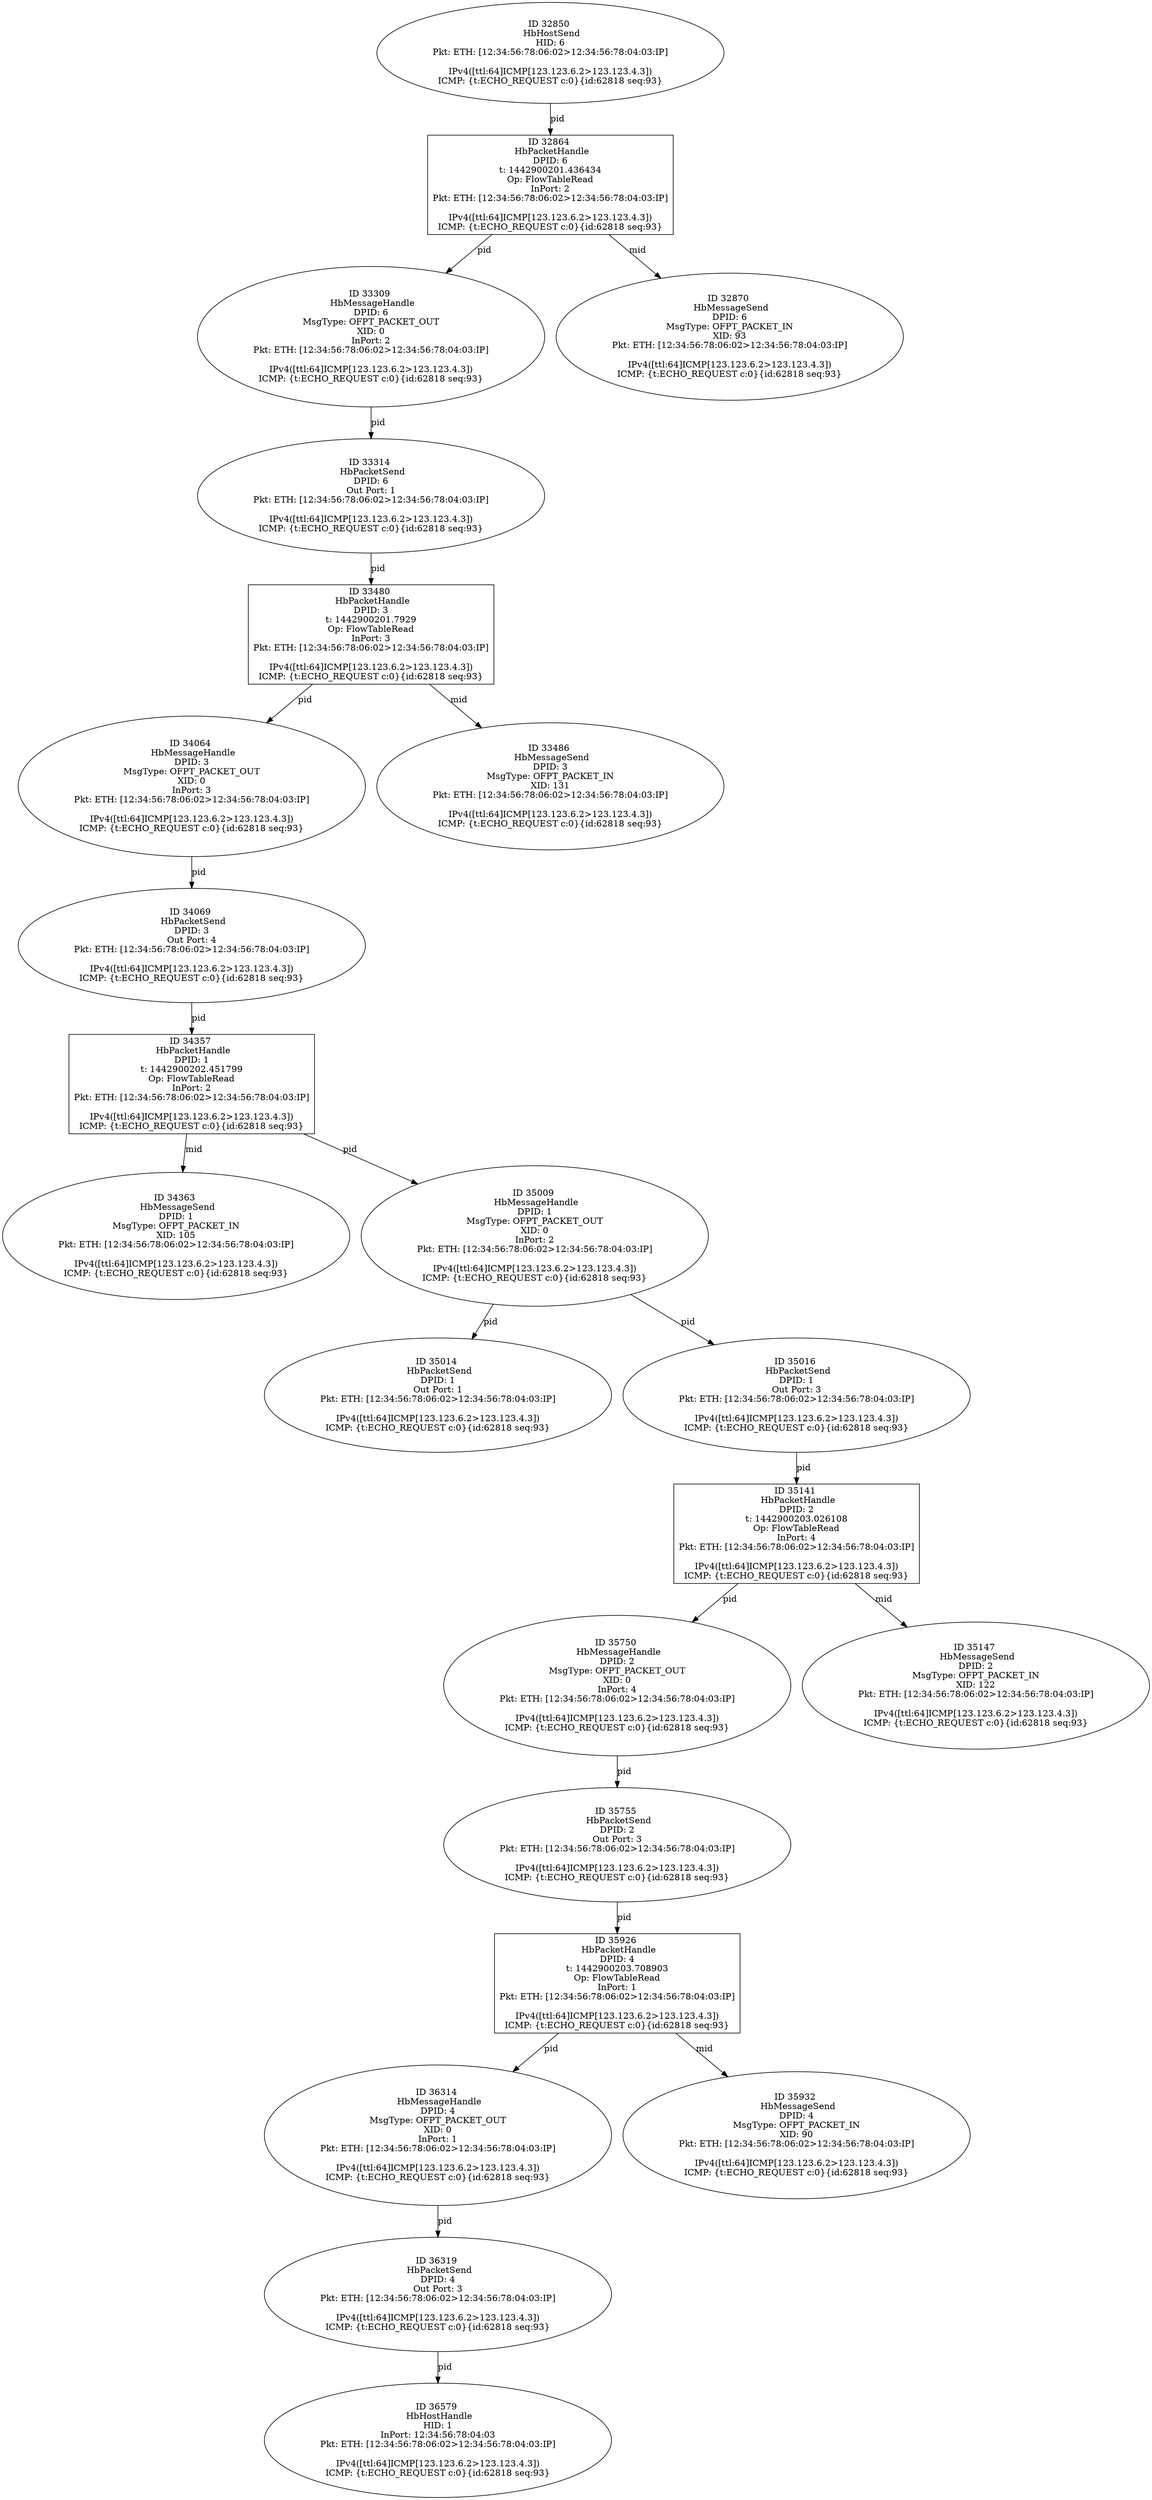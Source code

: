 strict digraph G {
34064 [shape=oval, event=<hb_events.HbMessageHandle object at 0x10ede1a10>, label="ID 34064 
 HbMessageHandle
DPID: 3
MsgType: OFPT_PACKET_OUT
XID: 0
InPort: 3
Pkt: ETH: [12:34:56:78:06:02>12:34:56:78:04:03:IP]

IPv4([ttl:64]ICMP[123.123.6.2>123.123.4.3])
ICMP: {t:ECHO_REQUEST c:0}{id:62818 seq:93}"];
34069 [shape=oval, event=<hb_events.HbPacketSend object at 0x10eddaa50>, label="ID 34069 
 HbPacketSend
DPID: 3
Out Port: 4
Pkt: ETH: [12:34:56:78:06:02>12:34:56:78:04:03:IP]

IPv4([ttl:64]ICMP[123.123.6.2>123.123.4.3])
ICMP: {t:ECHO_REQUEST c:0}{id:62818 seq:93}"];
33309 [shape=oval, event=<hb_events.HbMessageHandle object at 0x10ec7f050>, label="ID 33309 
 HbMessageHandle
DPID: 6
MsgType: OFPT_PACKET_OUT
XID: 0
InPort: 2
Pkt: ETH: [12:34:56:78:06:02>12:34:56:78:04:03:IP]

IPv4([ttl:64]ICMP[123.123.6.2>123.123.4.3])
ICMP: {t:ECHO_REQUEST c:0}{id:62818 seq:93}"];
33314 [shape=oval, event=<hb_events.HbPacketSend object at 0x10ec7f550>, label="ID 33314 
 HbPacketSend
DPID: 6
Out Port: 1
Pkt: ETH: [12:34:56:78:06:02>12:34:56:78:04:03:IP]

IPv4([ttl:64]ICMP[123.123.6.2>123.123.4.3])
ICMP: {t:ECHO_REQUEST c:0}{id:62818 seq:93}"];
35750 [shape=oval, event=<hb_events.HbMessageHandle object at 0x10f2ef2d0>, label="ID 35750 
 HbMessageHandle
DPID: 2
MsgType: OFPT_PACKET_OUT
XID: 0
InPort: 4
Pkt: ETH: [12:34:56:78:06:02>12:34:56:78:04:03:IP]

IPv4([ttl:64]ICMP[123.123.6.2>123.123.4.3])
ICMP: {t:ECHO_REQUEST c:0}{id:62818 seq:93}"];
35755 [shape=oval, event=<hb_events.HbPacketSend object at 0x10f2ef6d0>, label="ID 35755 
 HbPacketSend
DPID: 2
Out Port: 3
Pkt: ETH: [12:34:56:78:06:02>12:34:56:78:04:03:IP]

IPv4([ttl:64]ICMP[123.123.6.2>123.123.4.3])
ICMP: {t:ECHO_REQUEST c:0}{id:62818 seq:93}"];
33480 [shape=box, event=<hb_events.HbPacketHandle object at 0x10ecc0810>, label="ID 33480 
 HbPacketHandle
DPID: 3
t: 1442900201.7929
Op: FlowTableRead
InPort: 3
Pkt: ETH: [12:34:56:78:06:02>12:34:56:78:04:03:IP]

IPv4([ttl:64]ICMP[123.123.6.2>123.123.4.3])
ICMP: {t:ECHO_REQUEST c:0}{id:62818 seq:93}"];
34357 [shape=box, event=<hb_events.HbPacketHandle object at 0x10ee90790>, label="ID 34357 
 HbPacketHandle
DPID: 1
t: 1442900202.451799
Op: FlowTableRead
InPort: 2
Pkt: ETH: [12:34:56:78:06:02>12:34:56:78:04:03:IP]

IPv4([ttl:64]ICMP[123.123.6.2>123.123.4.3])
ICMP: {t:ECHO_REQUEST c:0}{id:62818 seq:93}"];
34363 [shape=oval, event=<hb_events.HbMessageSend object at 0x10ee90f50>, label="ID 34363 
 HbMessageSend
DPID: 1
MsgType: OFPT_PACKET_IN
XID: 105
Pkt: ETH: [12:34:56:78:06:02>12:34:56:78:04:03:IP]

IPv4([ttl:64]ICMP[123.123.6.2>123.123.4.3])
ICMP: {t:ECHO_REQUEST c:0}{id:62818 seq:93}"];
35009 [shape=oval, event=<hb_events.HbMessageHandle object at 0x10f073c90>, label="ID 35009 
 HbMessageHandle
DPID: 1
MsgType: OFPT_PACKET_OUT
XID: 0
InPort: 2
Pkt: ETH: [12:34:56:78:06:02>12:34:56:78:04:03:IP]

IPv4([ttl:64]ICMP[123.123.6.2>123.123.4.3])
ICMP: {t:ECHO_REQUEST c:0}{id:62818 seq:93}"];
35141 [shape=box, event=<hb_events.HbPacketHandle object at 0x10f0c7290>, label="ID 35141 
 HbPacketHandle
DPID: 2
t: 1442900203.026108
Op: FlowTableRead
InPort: 4
Pkt: ETH: [12:34:56:78:06:02>12:34:56:78:04:03:IP]

IPv4([ttl:64]ICMP[123.123.6.2>123.123.4.3])
ICMP: {t:ECHO_REQUEST c:0}{id:62818 seq:93}"];
35014 [shape=oval, event=<hb_events.HbPacketSend object at 0x10f05f710>, label="ID 35014 
 HbPacketSend
DPID: 1
Out Port: 1
Pkt: ETH: [12:34:56:78:06:02>12:34:56:78:04:03:IP]

IPv4([ttl:64]ICMP[123.123.6.2>123.123.4.3])
ICMP: {t:ECHO_REQUEST c:0}{id:62818 seq:93}"];
35016 [shape=oval, event=<hb_events.HbPacketSend object at 0x10f05f390>, label="ID 35016 
 HbPacketSend
DPID: 1
Out Port: 3
Pkt: ETH: [12:34:56:78:06:02>12:34:56:78:04:03:IP]

IPv4([ttl:64]ICMP[123.123.6.2>123.123.4.3])
ICMP: {t:ECHO_REQUEST c:0}{id:62818 seq:93}"];
35147 [shape=oval, event=<hb_events.HbMessageSend object at 0x10f0d5350>, label="ID 35147 
 HbMessageSend
DPID: 2
MsgType: OFPT_PACKET_IN
XID: 122
Pkt: ETH: [12:34:56:78:06:02>12:34:56:78:04:03:IP]

IPv4([ttl:64]ICMP[123.123.6.2>123.123.4.3])
ICMP: {t:ECHO_REQUEST c:0}{id:62818 seq:93}"];
33486 [shape=oval, event=<hb_events.HbMessageSend object at 0x10ecbe690>, label="ID 33486 
 HbMessageSend
DPID: 3
MsgType: OFPT_PACKET_IN
XID: 131
Pkt: ETH: [12:34:56:78:06:02>12:34:56:78:04:03:IP]

IPv4([ttl:64]ICMP[123.123.6.2>123.123.4.3])
ICMP: {t:ECHO_REQUEST c:0}{id:62818 seq:93}"];
32850 [shape=oval, event=<hb_events.HbHostSend object at 0x10ebc52d0>, label="ID 32850 
 HbHostSend
HID: 6
Pkt: ETH: [12:34:56:78:06:02>12:34:56:78:04:03:IP]

IPv4([ttl:64]ICMP[123.123.6.2>123.123.4.3])
ICMP: {t:ECHO_REQUEST c:0}{id:62818 seq:93}"];
35926 [shape=box, event=<hb_events.HbPacketHandle object at 0x10f3b4950>, label="ID 35926 
 HbPacketHandle
DPID: 4
t: 1442900203.708903
Op: FlowTableRead
InPort: 1
Pkt: ETH: [12:34:56:78:06:02>12:34:56:78:04:03:IP]

IPv4([ttl:64]ICMP[123.123.6.2>123.123.4.3])
ICMP: {t:ECHO_REQUEST c:0}{id:62818 seq:93}"];
36314 [shape=oval, event=<hb_events.HbMessageHandle object at 0x10f54e190>, label="ID 36314 
 HbMessageHandle
DPID: 4
MsgType: OFPT_PACKET_OUT
XID: 0
InPort: 1
Pkt: ETH: [12:34:56:78:06:02>12:34:56:78:04:03:IP]

IPv4([ttl:64]ICMP[123.123.6.2>123.123.4.3])
ICMP: {t:ECHO_REQUEST c:0}{id:62818 seq:93}"];
35932 [shape=oval, event=<hb_events.HbMessageSend object at 0x10f3c24d0>, label="ID 35932 
 HbMessageSend
DPID: 4
MsgType: OFPT_PACKET_IN
XID: 90
Pkt: ETH: [12:34:56:78:06:02>12:34:56:78:04:03:IP]

IPv4([ttl:64]ICMP[123.123.6.2>123.123.4.3])
ICMP: {t:ECHO_REQUEST c:0}{id:62818 seq:93}"];
36319 [shape=oval, event=<hb_events.HbPacketSend object at 0x10f54e710>, label="ID 36319 
 HbPacketSend
DPID: 4
Out Port: 3
Pkt: ETH: [12:34:56:78:06:02>12:34:56:78:04:03:IP]

IPv4([ttl:64]ICMP[123.123.6.2>123.123.4.3])
ICMP: {t:ECHO_REQUEST c:0}{id:62818 seq:93}"];
32864 [shape=box, event=<hb_events.HbPacketHandle object at 0x10ebc5bd0>, label="ID 32864 
 HbPacketHandle
DPID: 6
t: 1442900201.436434
Op: FlowTableRead
InPort: 2
Pkt: ETH: [12:34:56:78:06:02>12:34:56:78:04:03:IP]

IPv4([ttl:64]ICMP[123.123.6.2>123.123.4.3])
ICMP: {t:ECHO_REQUEST c:0}{id:62818 seq:93}"];
36579 [shape=oval, event=<hb_events.HbHostHandle object at 0x10f6d18d0>, label="ID 36579 
 HbHostHandle
HID: 1
InPort: 12:34:56:78:04:03
Pkt: ETH: [12:34:56:78:06:02>12:34:56:78:04:03:IP]

IPv4([ttl:64]ICMP[123.123.6.2>123.123.4.3])
ICMP: {t:ECHO_REQUEST c:0}{id:62818 seq:93}"];
32870 [shape=oval, event=<hb_events.HbMessageSend object at 0x10ebcc3d0>, label="ID 32870 
 HbMessageSend
DPID: 6
MsgType: OFPT_PACKET_IN
XID: 93
Pkt: ETH: [12:34:56:78:06:02>12:34:56:78:04:03:IP]

IPv4([ttl:64]ICMP[123.123.6.2>123.123.4.3])
ICMP: {t:ECHO_REQUEST c:0}{id:62818 seq:93}"];
34064 -> 34069  [rel=pid, label=pid];
34069 -> 34357  [rel=pid, label=pid];
33309 -> 33314  [rel=pid, label=pid];
33314 -> 33480  [rel=pid, label=pid];
35750 -> 35755  [rel=pid, label=pid];
35755 -> 35926  [rel=pid, label=pid];
35016 -> 35141  [rel=pid, label=pid];
34357 -> 35009  [rel=pid, label=pid];
34357 -> 34363  [rel=mid, label=mid];
35009 -> 35016  [rel=pid, label=pid];
35009 -> 35014  [rel=pid, label=pid];
35141 -> 35147  [rel=mid, label=mid];
35141 -> 35750  [rel=pid, label=pid];
33480 -> 34064  [rel=pid, label=pid];
33480 -> 33486  [rel=mid, label=mid];
32850 -> 32864  [rel=pid, label=pid];
35926 -> 36314  [rel=pid, label=pid];
35926 -> 35932  [rel=mid, label=mid];
36314 -> 36319  [rel=pid, label=pid];
36319 -> 36579  [rel=pid, label=pid];
32864 -> 33309  [rel=pid, label=pid];
32864 -> 32870  [rel=mid, label=mid];
}
